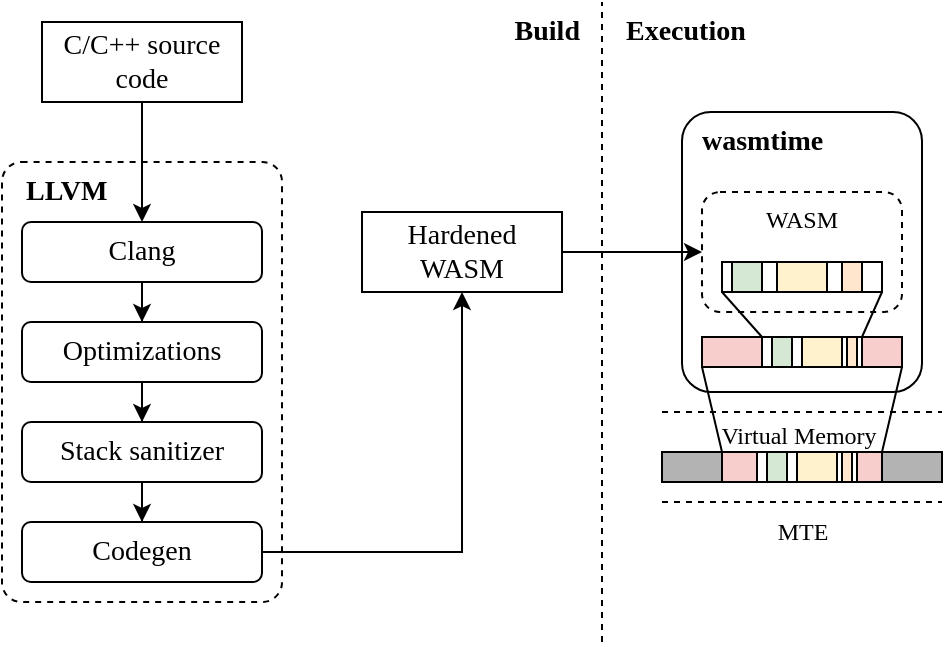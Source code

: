 <mxfile version="24.1.0" type="device">
  <diagram name="Page-1" id="WYB66Dv_T5oNxg7J8qw1">
    <mxGraphModel dx="482" dy="390" grid="1" gridSize="10" guides="1" tooltips="1" connect="1" arrows="1" fold="1" page="1" pageScale="1" pageWidth="850" pageHeight="1100" math="0" shadow="0">
      <root>
        <mxCell id="0" />
        <mxCell id="1" parent="0" />
        <mxCell id="cxAtfRaasT6_QiwZEYkY-1" value="" style="rounded=1;whiteSpace=wrap;html=1;arcSize=7;fontFamily=Computer Modern;fontSize=14;dashed=1;fillColor=none;" parent="1" vertex="1">
          <mxGeometry x="140" y="270" width="140" height="220" as="geometry" />
        </mxCell>
        <mxCell id="cxAtfRaasT6_QiwZEYkY-2" value="LLVM" style="text;html=1;align=left;verticalAlign=middle;resizable=0;points=[];autosize=1;strokeColor=none;fillColor=none;fontStyle=1;fontFamily=Computer Modern;fontSize=14;" parent="1" vertex="1">
          <mxGeometry x="150" y="270" width="60" height="30" as="geometry" />
        </mxCell>
        <mxCell id="n1RfJM-ye2wLgYrq1Suq-1" style="edgeStyle=orthogonalEdgeStyle;rounded=0;orthogonalLoop=1;jettySize=auto;html=1;" parent="1" source="cxAtfRaasT6_QiwZEYkY-3" target="cxAtfRaasT6_QiwZEYkY-7" edge="1">
          <mxGeometry relative="1" as="geometry" />
        </mxCell>
        <mxCell id="cxAtfRaasT6_QiwZEYkY-3" value="C/C++ source code" style="rounded=0;whiteSpace=wrap;html=1;fontFamily=Computer Modern;fontSize=14;" parent="1" vertex="1">
          <mxGeometry x="160" y="200" width="100" height="40" as="geometry" />
        </mxCell>
        <mxCell id="cxAtfRaasT6_QiwZEYkY-13" style="edgeStyle=orthogonalEdgeStyle;rounded=0;orthogonalLoop=1;jettySize=auto;html=1;entryX=0.5;entryY=0;entryDx=0;entryDy=0;fontSize=14;fontFamily=Computer Modern;" parent="1" source="cxAtfRaasT6_QiwZEYkY-7" target="cxAtfRaasT6_QiwZEYkY-10" edge="1">
          <mxGeometry relative="1" as="geometry" />
        </mxCell>
        <mxCell id="cxAtfRaasT6_QiwZEYkY-7" value="Clang" style="rounded=1;whiteSpace=wrap;html=1;fontFamily=Computer Modern;fontSize=14;" parent="1" vertex="1">
          <mxGeometry x="150" y="300" width="120" height="30" as="geometry" />
        </mxCell>
        <mxCell id="cxAtfRaasT6_QiwZEYkY-14" style="edgeStyle=orthogonalEdgeStyle;rounded=0;orthogonalLoop=1;jettySize=auto;html=1;entryX=0.5;entryY=0;entryDx=0;entryDy=0;fontSize=14;fontFamily=Computer Modern;" parent="1" source="cxAtfRaasT6_QiwZEYkY-10" target="cxAtfRaasT6_QiwZEYkY-11" edge="1">
          <mxGeometry relative="1" as="geometry" />
        </mxCell>
        <mxCell id="cxAtfRaasT6_QiwZEYkY-10" value="Optimizations" style="rounded=1;whiteSpace=wrap;html=1;fontFamily=Computer Modern;fontSize=14;" parent="1" vertex="1">
          <mxGeometry x="150" y="350" width="120" height="30" as="geometry" />
        </mxCell>
        <mxCell id="cxAtfRaasT6_QiwZEYkY-15" style="edgeStyle=orthogonalEdgeStyle;rounded=0;orthogonalLoop=1;jettySize=auto;html=1;entryX=0.5;entryY=0;entryDx=0;entryDy=0;fontSize=14;fontFamily=Computer Modern;" parent="1" source="cxAtfRaasT6_QiwZEYkY-11" target="cxAtfRaasT6_QiwZEYkY-12" edge="1">
          <mxGeometry relative="1" as="geometry" />
        </mxCell>
        <mxCell id="cxAtfRaasT6_QiwZEYkY-11" value="Stack sanitizer" style="rounded=1;whiteSpace=wrap;html=1;fontStyle=0;fontFamily=Computer Modern;fontSize=14;" parent="1" vertex="1">
          <mxGeometry x="150" y="400" width="120" height="30" as="geometry" />
        </mxCell>
        <mxCell id="n1RfJM-ye2wLgYrq1Suq-50" style="edgeStyle=orthogonalEdgeStyle;rounded=0;orthogonalLoop=1;jettySize=auto;html=1;" parent="1" source="cxAtfRaasT6_QiwZEYkY-12" target="cxAtfRaasT6_QiwZEYkY-19" edge="1">
          <mxGeometry relative="1" as="geometry" />
        </mxCell>
        <mxCell id="cxAtfRaasT6_QiwZEYkY-12" value="Codegen" style="rounded=1;whiteSpace=wrap;html=1;fontStyle=0;fontFamily=Computer Modern;fontSize=14;" parent="1" vertex="1">
          <mxGeometry x="150" y="450" width="120" height="30" as="geometry" />
        </mxCell>
        <mxCell id="n1RfJM-ye2wLgYrq1Suq-15" style="edgeStyle=orthogonalEdgeStyle;rounded=0;orthogonalLoop=1;jettySize=auto;html=1;" parent="1" source="cxAtfRaasT6_QiwZEYkY-19" target="n1RfJM-ye2wLgYrq1Suq-18" edge="1">
          <mxGeometry relative="1" as="geometry" />
        </mxCell>
        <mxCell id="cxAtfRaasT6_QiwZEYkY-19" value="Hardened WASM" style="rounded=0;whiteSpace=wrap;html=1;fontFamily=Computer Modern;fontSize=14;" parent="1" vertex="1">
          <mxGeometry x="320" y="295" width="100" height="40" as="geometry" />
        </mxCell>
        <mxCell id="UlODbdXHelF-bM2IOqHd-3" value="&lt;b&gt;wasmtime&lt;/b&gt;" style="rounded=1;whiteSpace=wrap;html=1;fontFamily=Computer Modern;fontSize=14;verticalAlign=top;arcSize=12;fillColor=none;align=left;spacingLeft=8;" parent="1" vertex="1">
          <mxGeometry x="480" y="245" width="120" height="140" as="geometry" />
        </mxCell>
        <mxCell id="UlODbdXHelF-bM2IOqHd-11" value="" style="endArrow=none;dashed=1;html=1;rounded=0;fontSize=14;fontFamily=Computer Modern;" parent="1" edge="1">
          <mxGeometry width="50" height="50" relative="1" as="geometry">
            <mxPoint x="440" y="510" as="sourcePoint" />
            <mxPoint x="440" y="190" as="targetPoint" />
          </mxGeometry>
        </mxCell>
        <mxCell id="UlODbdXHelF-bM2IOqHd-12" value="Build" style="text;html=1;align=right;verticalAlign=middle;resizable=0;points=[];autosize=1;strokeColor=none;fillColor=none;fontStyle=1;fontFamily=Computer Modern;fontSize=14;spacing=2;spacingLeft=10;spacingRight=10;" parent="1" vertex="1">
          <mxGeometry x="370" y="190" width="70" height="30" as="geometry" />
        </mxCell>
        <mxCell id="UlODbdXHelF-bM2IOqHd-13" value="Execution" style="text;html=1;align=left;verticalAlign=middle;resizable=0;points=[];autosize=1;strokeColor=none;fillColor=none;fontStyle=1;fontFamily=Computer Modern;fontSize=14;spacing=2;spacingLeft=10;spacingRight=10;" parent="1" vertex="1">
          <mxGeometry x="440" y="190" width="100" height="30" as="geometry" />
        </mxCell>
        <mxCell id="n1RfJM-ye2wLgYrq1Suq-18" value="WASM" style="rounded=1;whiteSpace=wrap;html=1;fillColor=none;dashed=1;verticalAlign=top;fontFamily=Computer Modern;" parent="1" vertex="1">
          <mxGeometry x="490" y="285" width="100" height="60" as="geometry" />
        </mxCell>
        <mxCell id="n1RfJM-ye2wLgYrq1Suq-19" value="" style="rounded=0;whiteSpace=wrap;html=1;" parent="1" vertex="1">
          <mxGeometry x="500" y="320" width="80" height="15" as="geometry" />
        </mxCell>
        <mxCell id="n1RfJM-ye2wLgYrq1Suq-23" value="" style="rounded=0;whiteSpace=wrap;html=1;fillColor=#f8cecc;strokeColor=#000000;" parent="1" vertex="1">
          <mxGeometry x="490" y="357.5" width="100" height="15" as="geometry" />
        </mxCell>
        <mxCell id="n1RfJM-ye2wLgYrq1Suq-20" value="" style="rounded=0;whiteSpace=wrap;html=1;" parent="1" vertex="1">
          <mxGeometry x="520" y="357.5" width="50" height="15" as="geometry" />
        </mxCell>
        <mxCell id="n1RfJM-ye2wLgYrq1Suq-21" value="" style="endArrow=none;html=1;rounded=0;entryX=0;entryY=1;entryDx=0;entryDy=0;exitX=0;exitY=0;exitDx=0;exitDy=0;" parent="1" source="n1RfJM-ye2wLgYrq1Suq-20" target="n1RfJM-ye2wLgYrq1Suq-19" edge="1">
          <mxGeometry width="50" height="50" relative="1" as="geometry">
            <mxPoint x="530" y="505" as="sourcePoint" />
            <mxPoint x="580" y="455" as="targetPoint" />
          </mxGeometry>
        </mxCell>
        <mxCell id="n1RfJM-ye2wLgYrq1Suq-22" value="" style="endArrow=none;html=1;rounded=0;entryX=1;entryY=1;entryDx=0;entryDy=0;exitX=1;exitY=0;exitDx=0;exitDy=0;" parent="1" source="n1RfJM-ye2wLgYrq1Suq-20" target="n1RfJM-ye2wLgYrq1Suq-19" edge="1">
          <mxGeometry width="50" height="50" relative="1" as="geometry">
            <mxPoint x="525" y="368" as="sourcePoint" />
            <mxPoint x="510" y="345" as="targetPoint" />
          </mxGeometry>
        </mxCell>
        <mxCell id="n1RfJM-ye2wLgYrq1Suq-24" value="" style="rounded=0;whiteSpace=wrap;html=1;fillColor=#d5e8d4;strokeColor=#000000;" parent="1" vertex="1">
          <mxGeometry x="505" y="320" width="15" height="15" as="geometry" />
        </mxCell>
        <mxCell id="n1RfJM-ye2wLgYrq1Suq-25" value="" style="rounded=0;whiteSpace=wrap;html=1;fillColor=#fff2cc;strokeColor=#000000;" parent="1" vertex="1">
          <mxGeometry x="527.5" y="320" width="25" height="15" as="geometry" />
        </mxCell>
        <mxCell id="n1RfJM-ye2wLgYrq1Suq-26" value="" style="rounded=0;whiteSpace=wrap;html=1;fillColor=#ffe6cc;strokeColor=#000000;" parent="1" vertex="1">
          <mxGeometry x="560" y="320" width="10" height="15" as="geometry" />
        </mxCell>
        <mxCell id="n1RfJM-ye2wLgYrq1Suq-27" value="" style="rounded=0;whiteSpace=wrap;html=1;fillColor=#d5e8d4;strokeColor=#000000;" parent="1" vertex="1">
          <mxGeometry x="525" y="357.5" width="10" height="15" as="geometry" />
        </mxCell>
        <mxCell id="n1RfJM-ye2wLgYrq1Suq-28" value="" style="rounded=0;whiteSpace=wrap;html=1;fillColor=#fff2cc;strokeColor=#000000;" parent="1" vertex="1">
          <mxGeometry x="540" y="357.5" width="20" height="15" as="geometry" />
        </mxCell>
        <mxCell id="n1RfJM-ye2wLgYrq1Suq-29" value="" style="rounded=0;whiteSpace=wrap;html=1;fillColor=#ffe6cc;strokeColor=#000000;" parent="1" vertex="1">
          <mxGeometry x="562.5" y="357.5" width="5" height="15" as="geometry" />
        </mxCell>
        <mxCell id="n1RfJM-ye2wLgYrq1Suq-30" value="" style="endArrow=none;dashed=1;html=1;rounded=0;fontFamily=Computer Modern;fontSource=https%3A%2F%2Ffonts.googleapis.com%2Fcss%3Ffamily%3DComputer%2BModern;" parent="1" edge="1">
          <mxGeometry width="50" height="50" relative="1" as="geometry">
            <mxPoint x="470" y="395" as="sourcePoint" />
            <mxPoint x="610" y="395" as="targetPoint" />
          </mxGeometry>
        </mxCell>
        <mxCell id="n1RfJM-ye2wLgYrq1Suq-38" value="" style="rounded=0;whiteSpace=wrap;html=1;fillStyle=auto;fillColor=#B3B3B3;" parent="1" vertex="1">
          <mxGeometry x="470" y="415" width="140" height="15" as="geometry" />
        </mxCell>
        <mxCell id="n1RfJM-ye2wLgYrq1Suq-40" value="Virtual Memory" style="text;html=1;align=center;verticalAlign=middle;resizable=0;points=[];autosize=1;strokeColor=none;fillColor=none;fontFamily=Computer Modern;fontSource=https%3A%2F%2Ffonts.googleapis.com%2Fcss%3Ffamily%3DComputer%2BModern;" parent="1" vertex="1">
          <mxGeometry x="487.5" y="392" width="100" height="30" as="geometry" />
        </mxCell>
        <mxCell id="n1RfJM-ye2wLgYrq1Suq-41" value="" style="endArrow=none;html=1;rounded=0;entryX=0;entryY=1;entryDx=0;entryDy=0;exitX=0;exitY=0;exitDx=0;exitDy=0;" parent="1" source="n1RfJM-ye2wLgYrq1Suq-42" target="n1RfJM-ye2wLgYrq1Suq-23" edge="1">
          <mxGeometry width="50" height="50" relative="1" as="geometry">
            <mxPoint x="488.75" y="508" as="sourcePoint" />
            <mxPoint x="468.75" y="485" as="targetPoint" />
          </mxGeometry>
        </mxCell>
        <mxCell id="n1RfJM-ye2wLgYrq1Suq-42" value="" style="rounded=0;whiteSpace=wrap;html=1;fillStyle=auto;fillColor=#f8cecc;strokeColor=#000000;" parent="1" vertex="1">
          <mxGeometry x="500" y="415" width="80" height="15" as="geometry" />
        </mxCell>
        <mxCell id="n1RfJM-ye2wLgYrq1Suq-43" value="" style="endArrow=none;html=1;rounded=0;entryX=1;entryY=1;entryDx=0;entryDy=0;exitX=1;exitY=0;exitDx=0;exitDy=0;" parent="1" source="n1RfJM-ye2wLgYrq1Suq-42" target="n1RfJM-ye2wLgYrq1Suq-23" edge="1">
          <mxGeometry width="50" height="50" relative="1" as="geometry">
            <mxPoint x="510" y="425" as="sourcePoint" />
            <mxPoint x="500" y="383" as="targetPoint" />
          </mxGeometry>
        </mxCell>
        <mxCell id="n1RfJM-ye2wLgYrq1Suq-44" value="" style="rounded=0;whiteSpace=wrap;html=1;strokeColor=#000000;" parent="1" vertex="1">
          <mxGeometry x="517.5" y="415" width="50" height="15" as="geometry" />
        </mxCell>
        <mxCell id="n1RfJM-ye2wLgYrq1Suq-45" value="" style="rounded=0;whiteSpace=wrap;html=1;fillColor=#d5e8d4;strokeColor=#000000;" parent="1" vertex="1">
          <mxGeometry x="522.5" y="415" width="10" height="15" as="geometry" />
        </mxCell>
        <mxCell id="n1RfJM-ye2wLgYrq1Suq-46" value="" style="rounded=0;whiteSpace=wrap;html=1;fillColor=#fff2cc;strokeColor=#000000;" parent="1" vertex="1">
          <mxGeometry x="537.5" y="415" width="20" height="15" as="geometry" />
        </mxCell>
        <mxCell id="n1RfJM-ye2wLgYrq1Suq-47" value="" style="rounded=0;whiteSpace=wrap;html=1;fillColor=#ffe6cc;strokeColor=#000000;" parent="1" vertex="1">
          <mxGeometry x="560" y="415" width="5" height="15" as="geometry" />
        </mxCell>
        <mxCell id="n1RfJM-ye2wLgYrq1Suq-48" value="" style="endArrow=none;dashed=1;html=1;rounded=0;fontFamily=Computer Modern;fontSource=https%3A%2F%2Ffonts.googleapis.com%2Fcss%3Ffamily%3DComputer%2BModern;" parent="1" edge="1">
          <mxGeometry width="50" height="50" relative="1" as="geometry">
            <mxPoint x="470" y="440" as="sourcePoint" />
            <mxPoint x="610" y="440" as="targetPoint" />
          </mxGeometry>
        </mxCell>
        <mxCell id="n1RfJM-ye2wLgYrq1Suq-49" value="MTE" style="text;html=1;align=center;verticalAlign=middle;resizable=0;points=[];autosize=1;strokeColor=none;fillColor=none;fontStyle=0;fontFamily=Computer Modern;fontSource=https%3A%2F%2Ffonts.googleapis.com%2Fcss%3Ffamily%3DComputer%2BModern;" parent="1" vertex="1">
          <mxGeometry x="515" y="440" width="50" height="30" as="geometry" />
        </mxCell>
      </root>
    </mxGraphModel>
  </diagram>
</mxfile>
